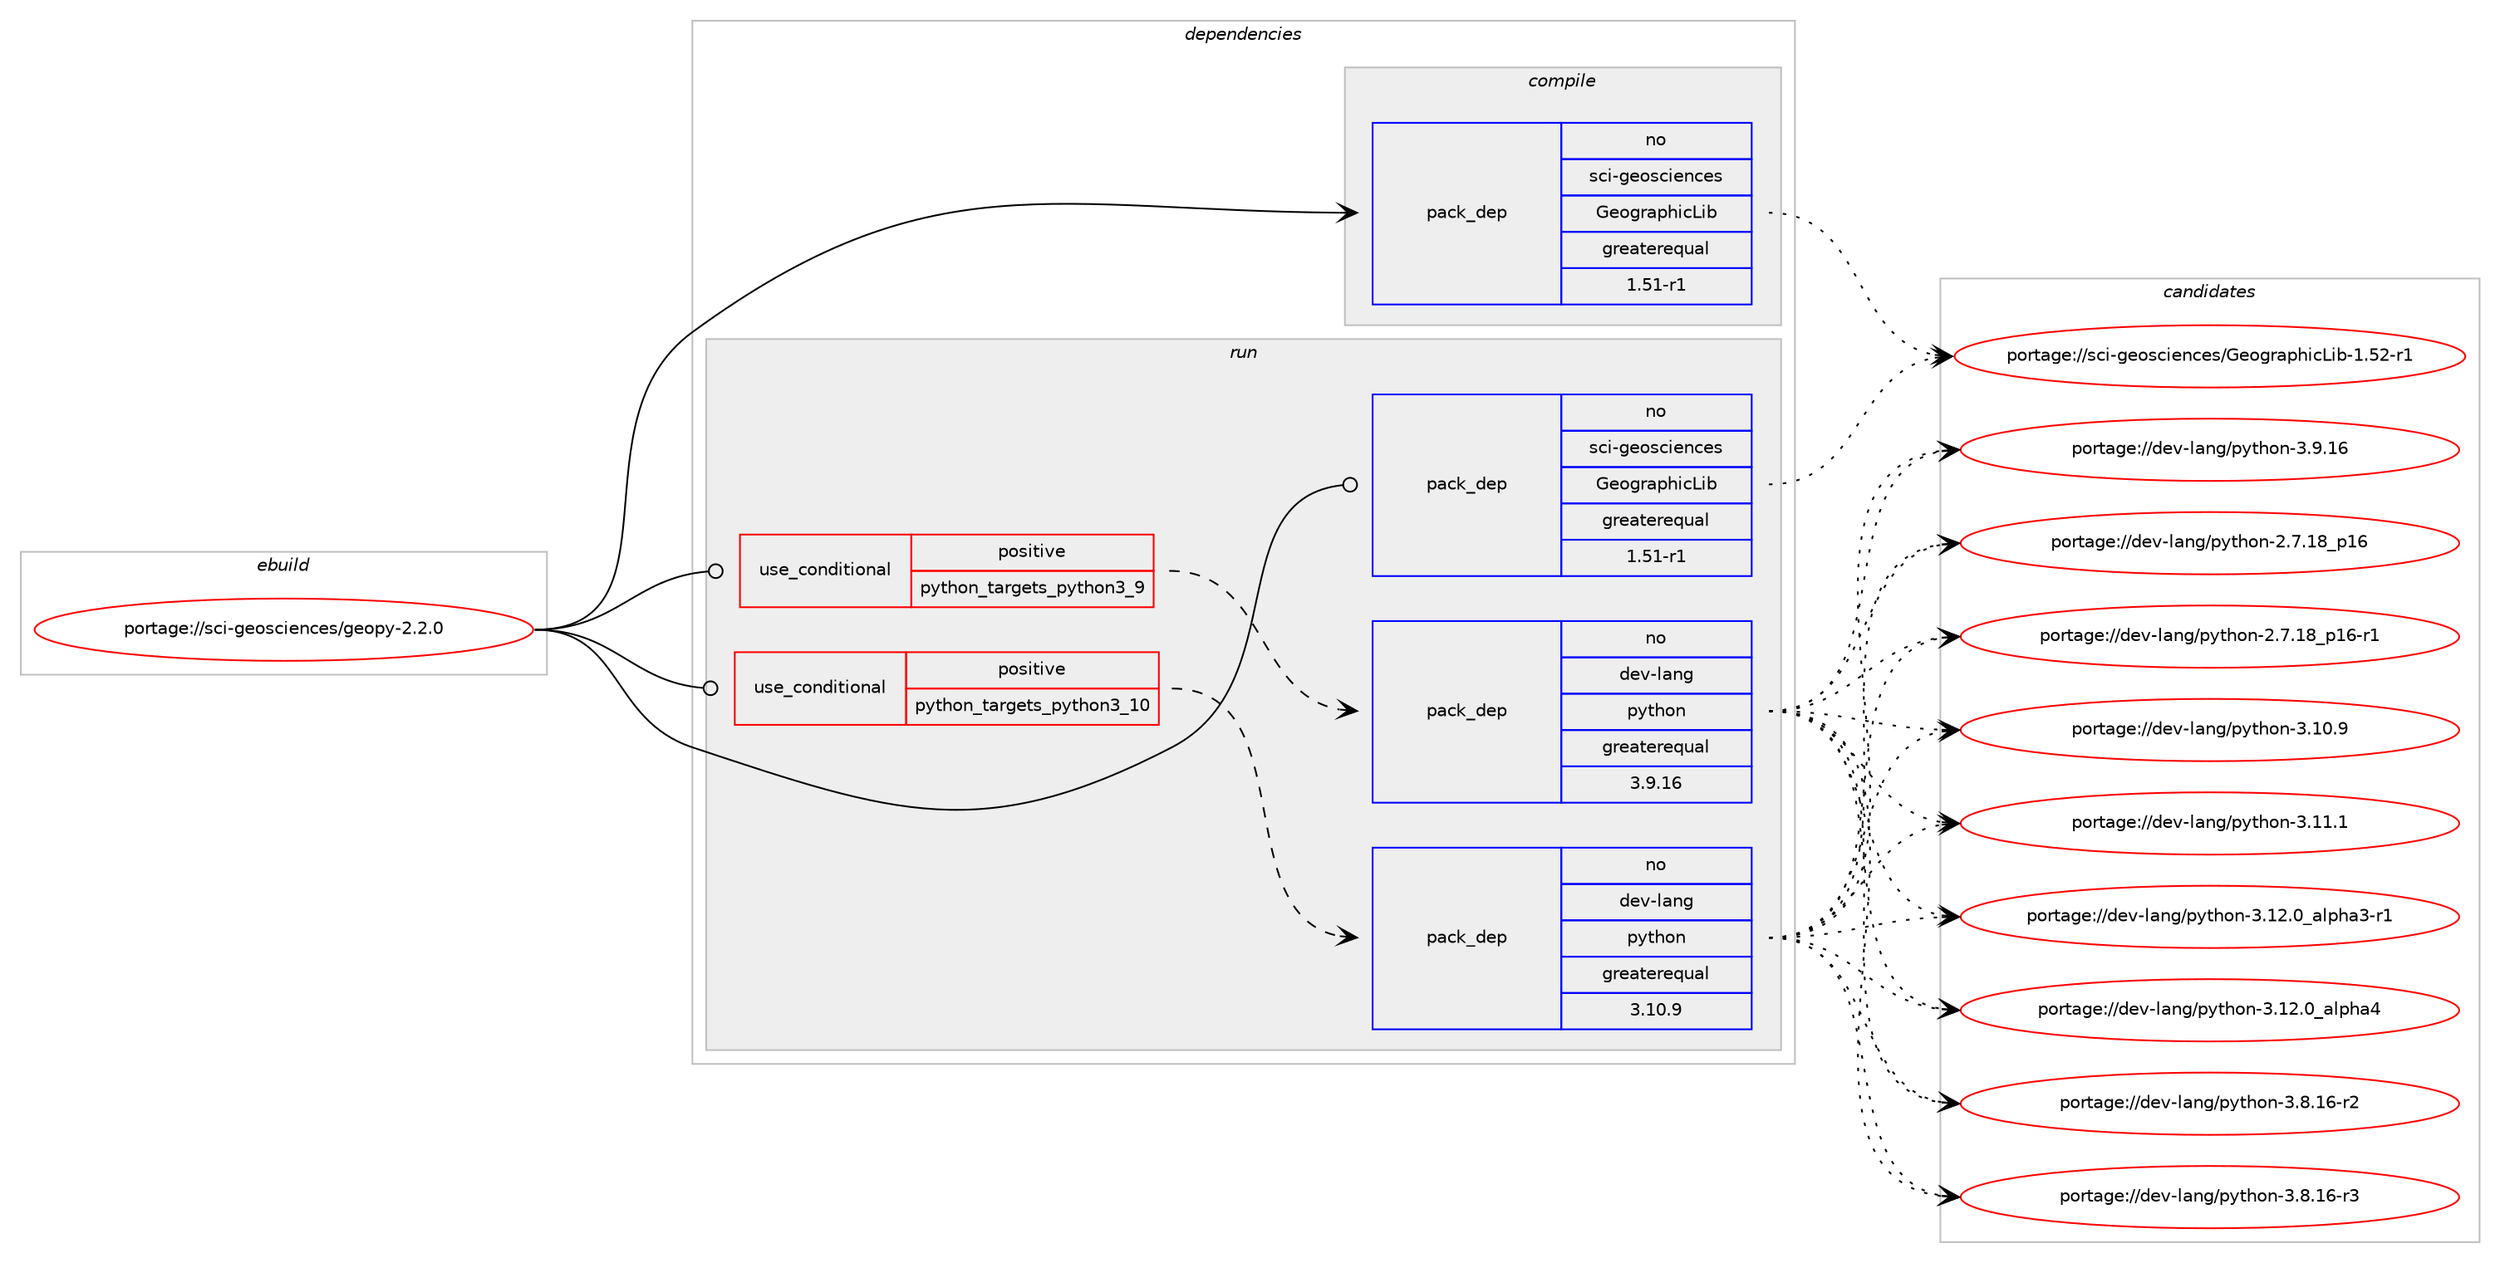 digraph prolog {

# *************
# Graph options
# *************

newrank=true;
concentrate=true;
compound=true;
graph [rankdir=LR,fontname=Helvetica,fontsize=10,ranksep=1.5];#, ranksep=2.5, nodesep=0.2];
edge  [arrowhead=vee];
node  [fontname=Helvetica,fontsize=10];

# **********
# The ebuild
# **********

subgraph cluster_leftcol {
color=gray;
rank=same;
label=<<i>ebuild</i>>;
id [label="portage://sci-geosciences/geopy-2.2.0", color=red, width=4, href="../sci-geosciences/geopy-2.2.0.svg"];
}

# ****************
# The dependencies
# ****************

subgraph cluster_midcol {
color=gray;
label=<<i>dependencies</i>>;
subgraph cluster_compile {
fillcolor="#eeeeee";
style=filled;
label=<<i>compile</i>>;
subgraph pack775 {
dependency2160 [label=<<TABLE BORDER="0" CELLBORDER="1" CELLSPACING="0" CELLPADDING="4" WIDTH="220"><TR><TD ROWSPAN="6" CELLPADDING="30">pack_dep</TD></TR><TR><TD WIDTH="110">no</TD></TR><TR><TD>sci-geosciences</TD></TR><TR><TD>GeographicLib</TD></TR><TR><TD>greaterequal</TD></TR><TR><TD>1.51-r1</TD></TR></TABLE>>, shape=none, color=blue];
}
id:e -> dependency2160:w [weight=20,style="solid",arrowhead="vee"];
}
subgraph cluster_compileandrun {
fillcolor="#eeeeee";
style=filled;
label=<<i>compile and run</i>>;
}
subgraph cluster_run {
fillcolor="#eeeeee";
style=filled;
label=<<i>run</i>>;
subgraph cond1368 {
dependency2161 [label=<<TABLE BORDER="0" CELLBORDER="1" CELLSPACING="0" CELLPADDING="4"><TR><TD ROWSPAN="3" CELLPADDING="10">use_conditional</TD></TR><TR><TD>positive</TD></TR><TR><TD>python_targets_python3_10</TD></TR></TABLE>>, shape=none, color=red];
subgraph pack776 {
dependency2162 [label=<<TABLE BORDER="0" CELLBORDER="1" CELLSPACING="0" CELLPADDING="4" WIDTH="220"><TR><TD ROWSPAN="6" CELLPADDING="30">pack_dep</TD></TR><TR><TD WIDTH="110">no</TD></TR><TR><TD>dev-lang</TD></TR><TR><TD>python</TD></TR><TR><TD>greaterequal</TD></TR><TR><TD>3.10.9</TD></TR></TABLE>>, shape=none, color=blue];
}
dependency2161:e -> dependency2162:w [weight=20,style="dashed",arrowhead="vee"];
}
id:e -> dependency2161:w [weight=20,style="solid",arrowhead="odot"];
subgraph cond1369 {
dependency2163 [label=<<TABLE BORDER="0" CELLBORDER="1" CELLSPACING="0" CELLPADDING="4"><TR><TD ROWSPAN="3" CELLPADDING="10">use_conditional</TD></TR><TR><TD>positive</TD></TR><TR><TD>python_targets_python3_9</TD></TR></TABLE>>, shape=none, color=red];
subgraph pack777 {
dependency2164 [label=<<TABLE BORDER="0" CELLBORDER="1" CELLSPACING="0" CELLPADDING="4" WIDTH="220"><TR><TD ROWSPAN="6" CELLPADDING="30">pack_dep</TD></TR><TR><TD WIDTH="110">no</TD></TR><TR><TD>dev-lang</TD></TR><TR><TD>python</TD></TR><TR><TD>greaterequal</TD></TR><TR><TD>3.9.16</TD></TR></TABLE>>, shape=none, color=blue];
}
dependency2163:e -> dependency2164:w [weight=20,style="dashed",arrowhead="vee"];
}
id:e -> dependency2163:w [weight=20,style="solid",arrowhead="odot"];
subgraph pack778 {
dependency2165 [label=<<TABLE BORDER="0" CELLBORDER="1" CELLSPACING="0" CELLPADDING="4" WIDTH="220"><TR><TD ROWSPAN="6" CELLPADDING="30">pack_dep</TD></TR><TR><TD WIDTH="110">no</TD></TR><TR><TD>sci-geosciences</TD></TR><TR><TD>GeographicLib</TD></TR><TR><TD>greaterequal</TD></TR><TR><TD>1.51-r1</TD></TR></TABLE>>, shape=none, color=blue];
}
id:e -> dependency2165:w [weight=20,style="solid",arrowhead="odot"];
}
}

# **************
# The candidates
# **************

subgraph cluster_choices {
rank=same;
color=gray;
label=<<i>candidates</i>>;

subgraph choice775 {
color=black;
nodesep=1;
choice1159910545103101111115991051011109910111547711011111031149711210410599761059845494653504511449 [label="portage://sci-geosciences/GeographicLib-1.52-r1", color=red, width=4,href="../sci-geosciences/GeographicLib-1.52-r1.svg"];
dependency2160:e -> choice1159910545103101111115991051011109910111547711011111031149711210410599761059845494653504511449:w [style=dotted,weight="100"];
}
subgraph choice776 {
color=black;
nodesep=1;
choice10010111845108971101034711212111610411111045504655464956951124954 [label="portage://dev-lang/python-2.7.18_p16", color=red, width=4,href="../dev-lang/python-2.7.18_p16.svg"];
choice100101118451089711010347112121116104111110455046554649569511249544511449 [label="portage://dev-lang/python-2.7.18_p16-r1", color=red, width=4,href="../dev-lang/python-2.7.18_p16-r1.svg"];
choice10010111845108971101034711212111610411111045514649484657 [label="portage://dev-lang/python-3.10.9", color=red, width=4,href="../dev-lang/python-3.10.9.svg"];
choice10010111845108971101034711212111610411111045514649494649 [label="portage://dev-lang/python-3.11.1", color=red, width=4,href="../dev-lang/python-3.11.1.svg"];
choice10010111845108971101034711212111610411111045514649504648959710811210497514511449 [label="portage://dev-lang/python-3.12.0_alpha3-r1", color=red, width=4,href="../dev-lang/python-3.12.0_alpha3-r1.svg"];
choice1001011184510897110103471121211161041111104551464950464895971081121049752 [label="portage://dev-lang/python-3.12.0_alpha4", color=red, width=4,href="../dev-lang/python-3.12.0_alpha4.svg"];
choice100101118451089711010347112121116104111110455146564649544511450 [label="portage://dev-lang/python-3.8.16-r2", color=red, width=4,href="../dev-lang/python-3.8.16-r2.svg"];
choice100101118451089711010347112121116104111110455146564649544511451 [label="portage://dev-lang/python-3.8.16-r3", color=red, width=4,href="../dev-lang/python-3.8.16-r3.svg"];
choice10010111845108971101034711212111610411111045514657464954 [label="portage://dev-lang/python-3.9.16", color=red, width=4,href="../dev-lang/python-3.9.16.svg"];
dependency2162:e -> choice10010111845108971101034711212111610411111045504655464956951124954:w [style=dotted,weight="100"];
dependency2162:e -> choice100101118451089711010347112121116104111110455046554649569511249544511449:w [style=dotted,weight="100"];
dependency2162:e -> choice10010111845108971101034711212111610411111045514649484657:w [style=dotted,weight="100"];
dependency2162:e -> choice10010111845108971101034711212111610411111045514649494649:w [style=dotted,weight="100"];
dependency2162:e -> choice10010111845108971101034711212111610411111045514649504648959710811210497514511449:w [style=dotted,weight="100"];
dependency2162:e -> choice1001011184510897110103471121211161041111104551464950464895971081121049752:w [style=dotted,weight="100"];
dependency2162:e -> choice100101118451089711010347112121116104111110455146564649544511450:w [style=dotted,weight="100"];
dependency2162:e -> choice100101118451089711010347112121116104111110455146564649544511451:w [style=dotted,weight="100"];
dependency2162:e -> choice10010111845108971101034711212111610411111045514657464954:w [style=dotted,weight="100"];
}
subgraph choice777 {
color=black;
nodesep=1;
choice10010111845108971101034711212111610411111045504655464956951124954 [label="portage://dev-lang/python-2.7.18_p16", color=red, width=4,href="../dev-lang/python-2.7.18_p16.svg"];
choice100101118451089711010347112121116104111110455046554649569511249544511449 [label="portage://dev-lang/python-2.7.18_p16-r1", color=red, width=4,href="../dev-lang/python-2.7.18_p16-r1.svg"];
choice10010111845108971101034711212111610411111045514649484657 [label="portage://dev-lang/python-3.10.9", color=red, width=4,href="../dev-lang/python-3.10.9.svg"];
choice10010111845108971101034711212111610411111045514649494649 [label="portage://dev-lang/python-3.11.1", color=red, width=4,href="../dev-lang/python-3.11.1.svg"];
choice10010111845108971101034711212111610411111045514649504648959710811210497514511449 [label="portage://dev-lang/python-3.12.0_alpha3-r1", color=red, width=4,href="../dev-lang/python-3.12.0_alpha3-r1.svg"];
choice1001011184510897110103471121211161041111104551464950464895971081121049752 [label="portage://dev-lang/python-3.12.0_alpha4", color=red, width=4,href="../dev-lang/python-3.12.0_alpha4.svg"];
choice100101118451089711010347112121116104111110455146564649544511450 [label="portage://dev-lang/python-3.8.16-r2", color=red, width=4,href="../dev-lang/python-3.8.16-r2.svg"];
choice100101118451089711010347112121116104111110455146564649544511451 [label="portage://dev-lang/python-3.8.16-r3", color=red, width=4,href="../dev-lang/python-3.8.16-r3.svg"];
choice10010111845108971101034711212111610411111045514657464954 [label="portage://dev-lang/python-3.9.16", color=red, width=4,href="../dev-lang/python-3.9.16.svg"];
dependency2164:e -> choice10010111845108971101034711212111610411111045504655464956951124954:w [style=dotted,weight="100"];
dependency2164:e -> choice100101118451089711010347112121116104111110455046554649569511249544511449:w [style=dotted,weight="100"];
dependency2164:e -> choice10010111845108971101034711212111610411111045514649484657:w [style=dotted,weight="100"];
dependency2164:e -> choice10010111845108971101034711212111610411111045514649494649:w [style=dotted,weight="100"];
dependency2164:e -> choice10010111845108971101034711212111610411111045514649504648959710811210497514511449:w [style=dotted,weight="100"];
dependency2164:e -> choice1001011184510897110103471121211161041111104551464950464895971081121049752:w [style=dotted,weight="100"];
dependency2164:e -> choice100101118451089711010347112121116104111110455146564649544511450:w [style=dotted,weight="100"];
dependency2164:e -> choice100101118451089711010347112121116104111110455146564649544511451:w [style=dotted,weight="100"];
dependency2164:e -> choice10010111845108971101034711212111610411111045514657464954:w [style=dotted,weight="100"];
}
subgraph choice778 {
color=black;
nodesep=1;
choice1159910545103101111115991051011109910111547711011111031149711210410599761059845494653504511449 [label="portage://sci-geosciences/GeographicLib-1.52-r1", color=red, width=4,href="../sci-geosciences/GeographicLib-1.52-r1.svg"];
dependency2165:e -> choice1159910545103101111115991051011109910111547711011111031149711210410599761059845494653504511449:w [style=dotted,weight="100"];
}
}

}

